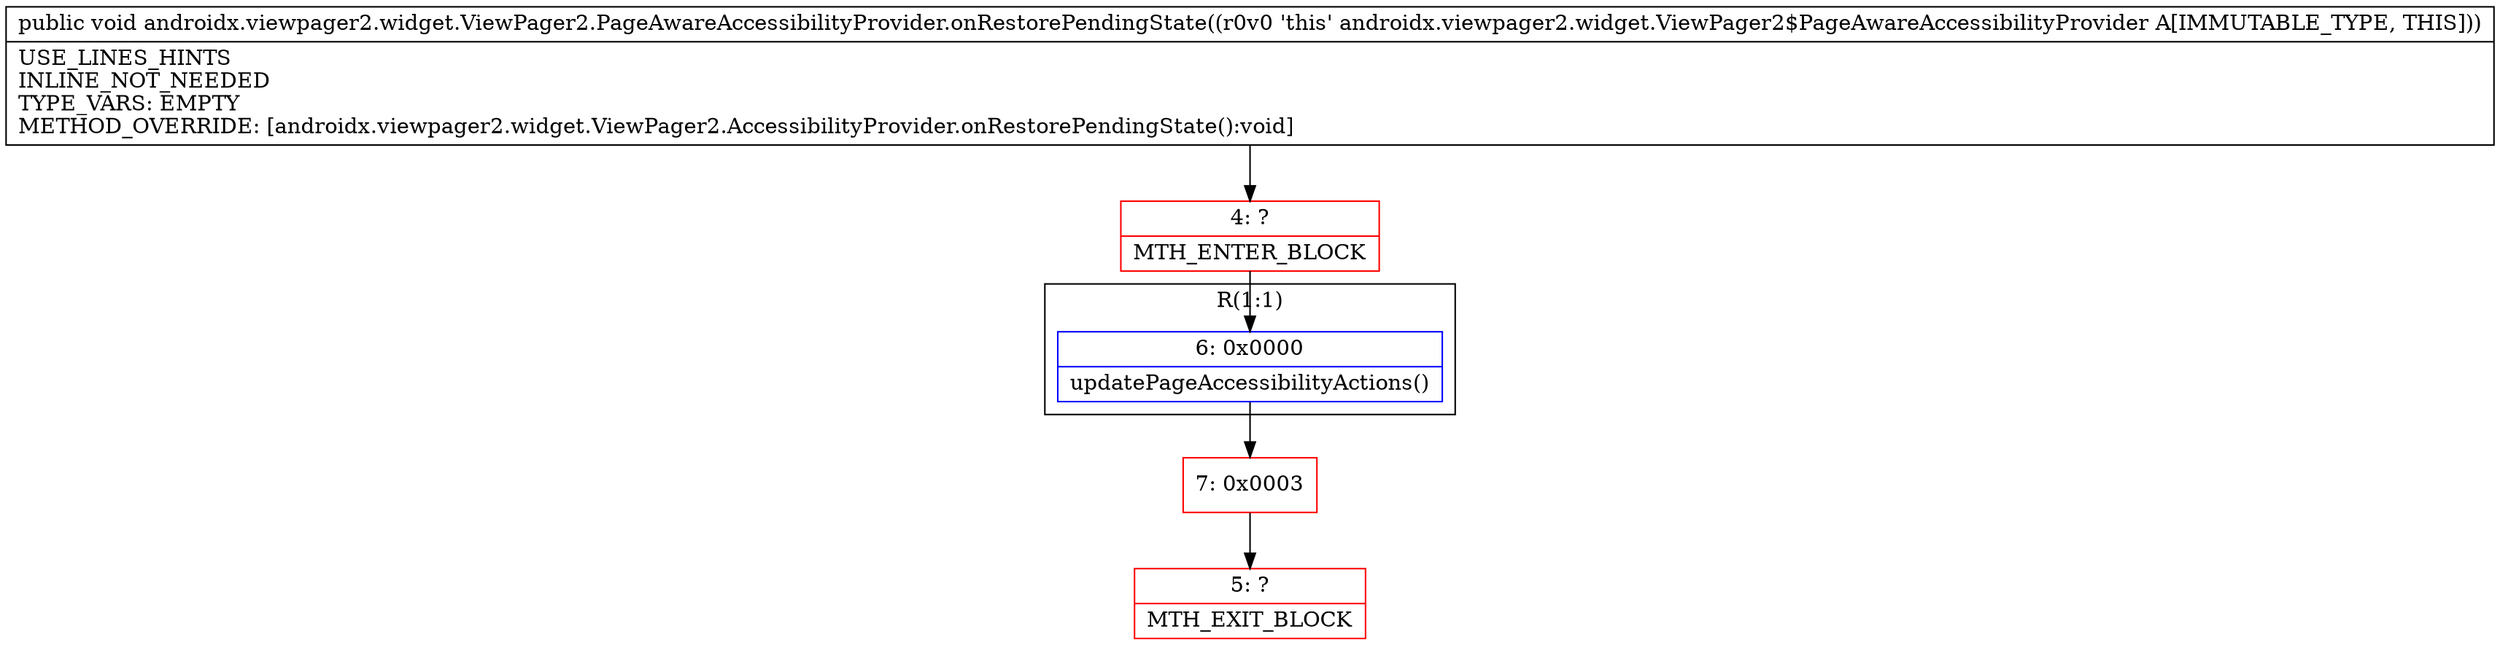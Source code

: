 digraph "CFG forandroidx.viewpager2.widget.ViewPager2.PageAwareAccessibilityProvider.onRestorePendingState()V" {
subgraph cluster_Region_1854261327 {
label = "R(1:1)";
node [shape=record,color=blue];
Node_6 [shape=record,label="{6\:\ 0x0000|updatePageAccessibilityActions()\l}"];
}
Node_4 [shape=record,color=red,label="{4\:\ ?|MTH_ENTER_BLOCK\l}"];
Node_7 [shape=record,color=red,label="{7\:\ 0x0003}"];
Node_5 [shape=record,color=red,label="{5\:\ ?|MTH_EXIT_BLOCK\l}"];
MethodNode[shape=record,label="{public void androidx.viewpager2.widget.ViewPager2.PageAwareAccessibilityProvider.onRestorePendingState((r0v0 'this' androidx.viewpager2.widget.ViewPager2$PageAwareAccessibilityProvider A[IMMUTABLE_TYPE, THIS]))  | USE_LINES_HINTS\lINLINE_NOT_NEEDED\lTYPE_VARS: EMPTY\lMETHOD_OVERRIDE: [androidx.viewpager2.widget.ViewPager2.AccessibilityProvider.onRestorePendingState():void]\l}"];
MethodNode -> Node_4;Node_6 -> Node_7;
Node_4 -> Node_6;
Node_7 -> Node_5;
}

